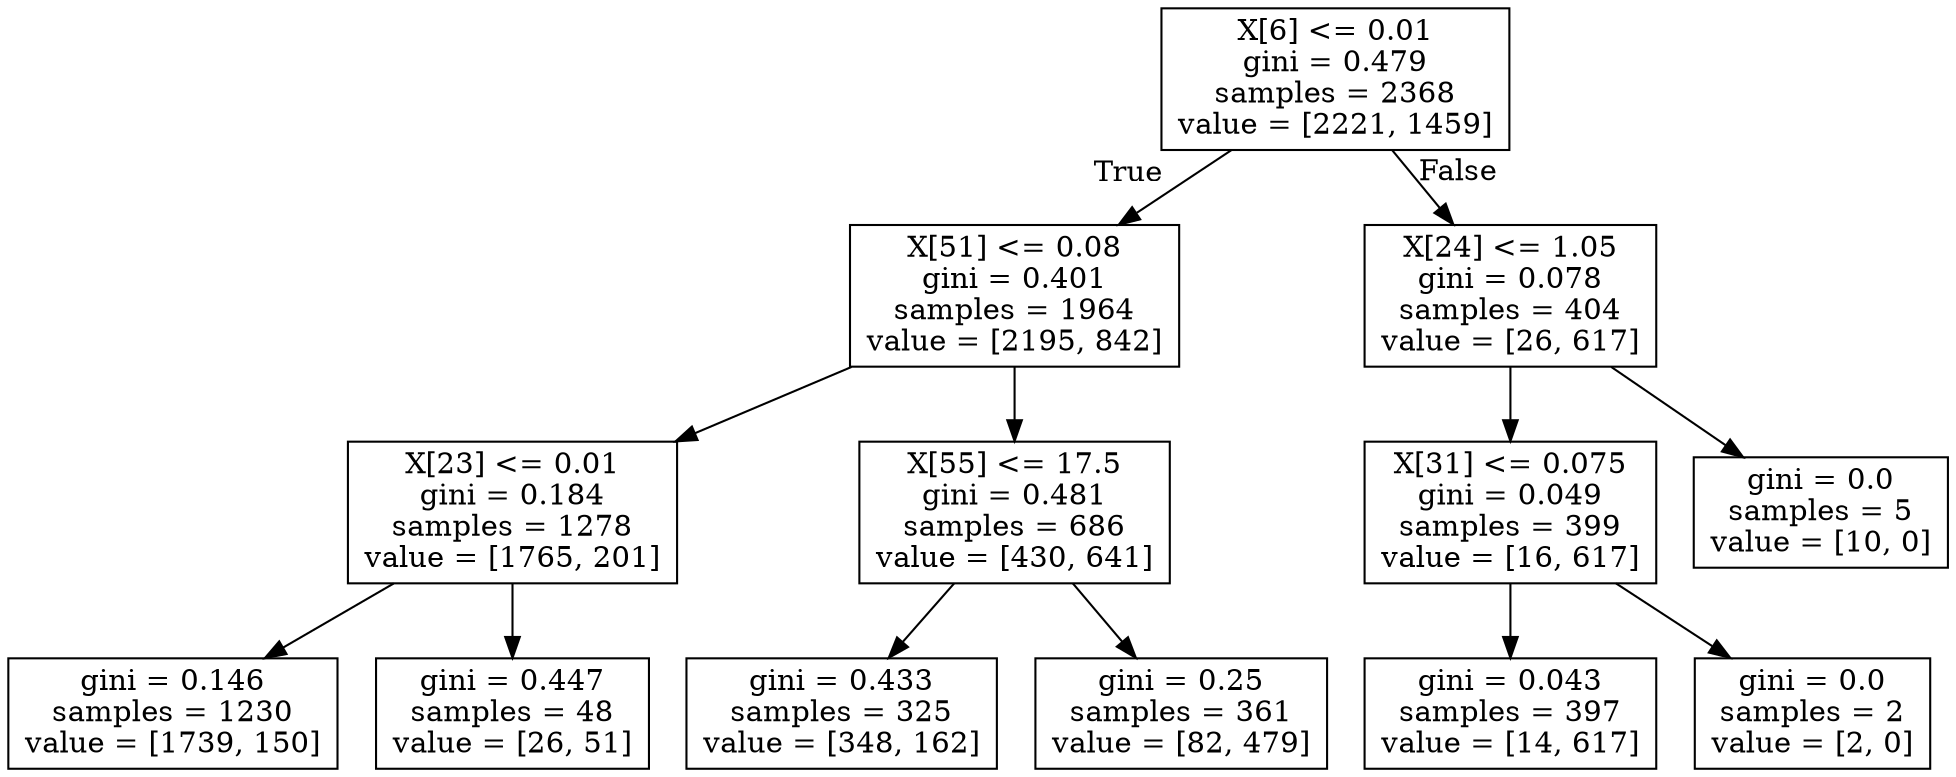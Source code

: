 digraph Tree {
node [shape=box] ;
0 [label="X[6] <= 0.01\ngini = 0.479\nsamples = 2368\nvalue = [2221, 1459]"] ;
1 [label="X[51] <= 0.08\ngini = 0.401\nsamples = 1964\nvalue = [2195, 842]"] ;
0 -> 1 [labeldistance=2.5, labelangle=45, headlabel="True"] ;
2 [label="X[23] <= 0.01\ngini = 0.184\nsamples = 1278\nvalue = [1765, 201]"] ;
1 -> 2 ;
3 [label="gini = 0.146\nsamples = 1230\nvalue = [1739, 150]"] ;
2 -> 3 ;
4 [label="gini = 0.447\nsamples = 48\nvalue = [26, 51]"] ;
2 -> 4 ;
5 [label="X[55] <= 17.5\ngini = 0.481\nsamples = 686\nvalue = [430, 641]"] ;
1 -> 5 ;
6 [label="gini = 0.433\nsamples = 325\nvalue = [348, 162]"] ;
5 -> 6 ;
7 [label="gini = 0.25\nsamples = 361\nvalue = [82, 479]"] ;
5 -> 7 ;
8 [label="X[24] <= 1.05\ngini = 0.078\nsamples = 404\nvalue = [26, 617]"] ;
0 -> 8 [labeldistance=2.5, labelangle=-45, headlabel="False"] ;
9 [label="X[31] <= 0.075\ngini = 0.049\nsamples = 399\nvalue = [16, 617]"] ;
8 -> 9 ;
10 [label="gini = 0.043\nsamples = 397\nvalue = [14, 617]"] ;
9 -> 10 ;
11 [label="gini = 0.0\nsamples = 2\nvalue = [2, 0]"] ;
9 -> 11 ;
12 [label="gini = 0.0\nsamples = 5\nvalue = [10, 0]"] ;
8 -> 12 ;
}